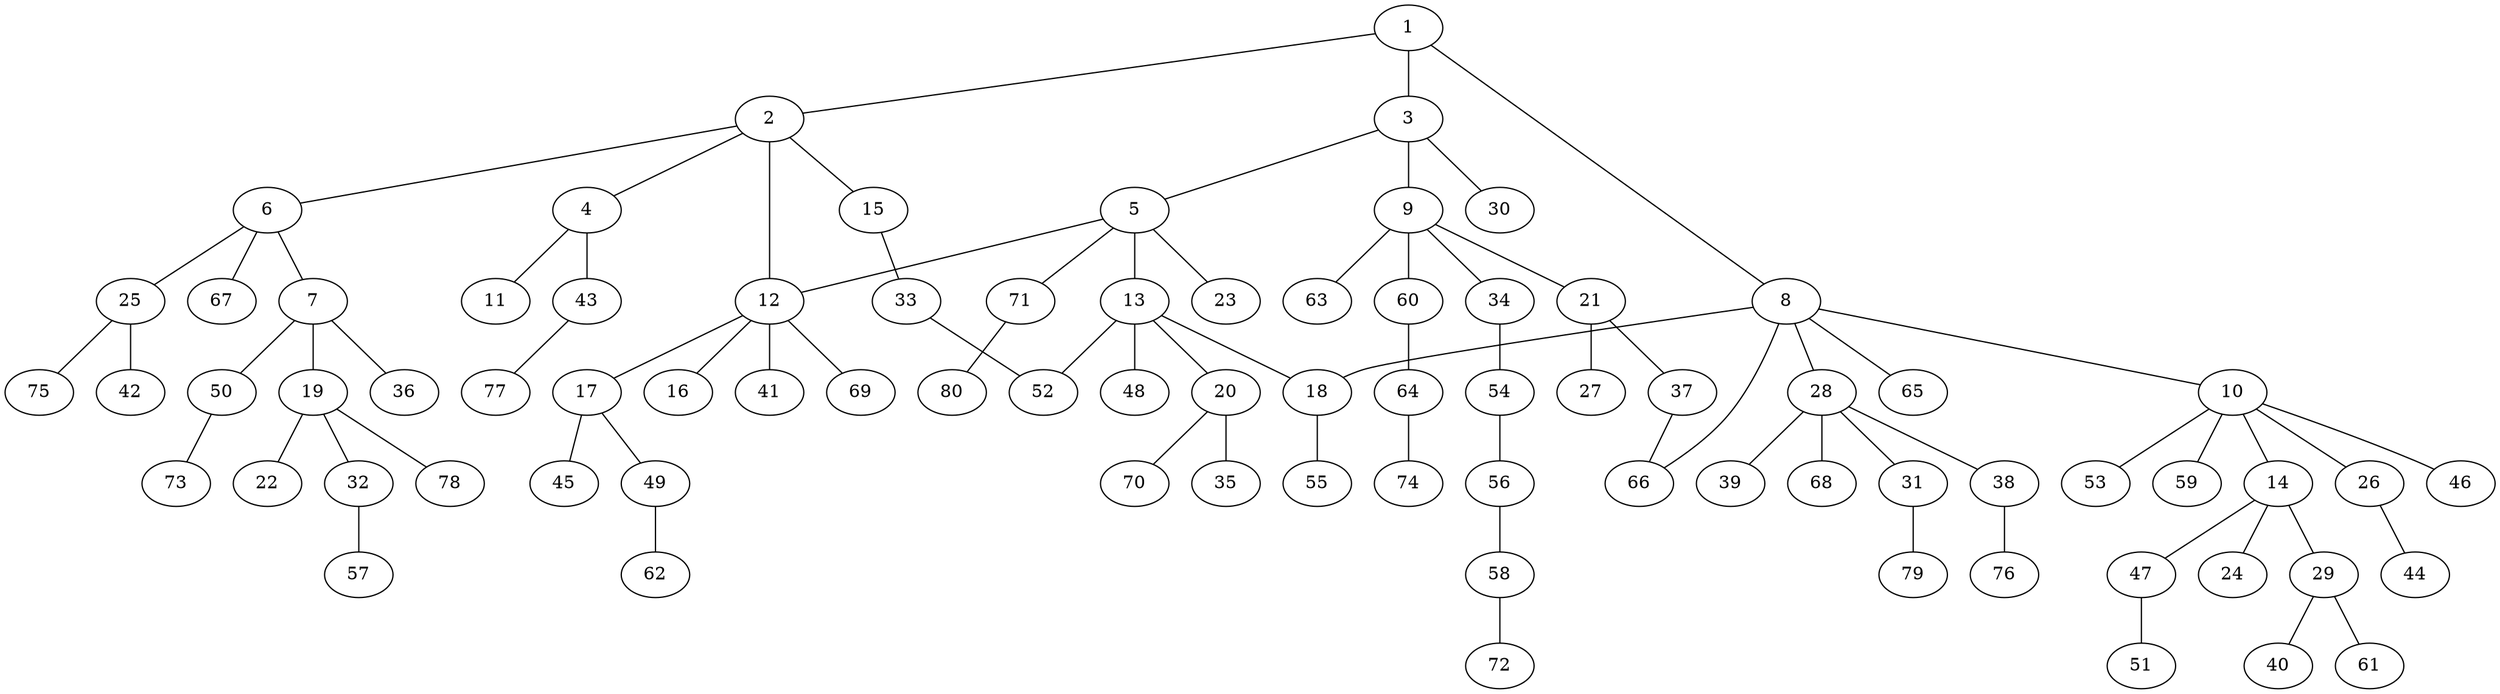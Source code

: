 graph graphname {1--2
1--3
1--8
2--4
2--6
2--12
2--15
3--5
3--9
3--30
4--11
4--43
5--12
5--13
5--23
5--71
6--7
6--25
6--67
7--19
7--36
7--50
8--10
8--18
8--28
8--65
8--66
9--21
9--34
9--60
9--63
10--14
10--26
10--46
10--53
10--59
12--16
12--17
12--41
12--69
13--18
13--20
13--48
13--52
14--24
14--29
14--47
15--33
17--45
17--49
18--55
19--22
19--32
19--78
20--35
20--70
21--27
21--37
25--42
25--75
26--44
28--31
28--38
28--39
28--68
29--40
29--61
31--79
32--57
33--52
34--54
37--66
38--76
43--77
47--51
49--62
50--73
54--56
56--58
58--72
60--64
64--74
71--80
}